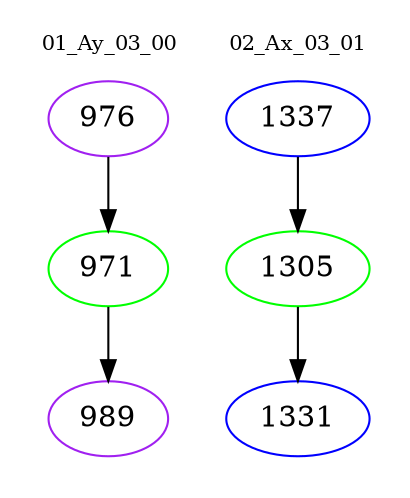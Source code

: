 digraph{
subgraph cluster_0 {
color = white
label = "01_Ay_03_00";
fontsize=10;
T0_976 [label="976", color="purple"]
T0_976 -> T0_971 [color="black"]
T0_971 [label="971", color="green"]
T0_971 -> T0_989 [color="black"]
T0_989 [label="989", color="purple"]
}
subgraph cluster_1 {
color = white
label = "02_Ax_03_01";
fontsize=10;
T1_1337 [label="1337", color="blue"]
T1_1337 -> T1_1305 [color="black"]
T1_1305 [label="1305", color="green"]
T1_1305 -> T1_1331 [color="black"]
T1_1331 [label="1331", color="blue"]
}
}
